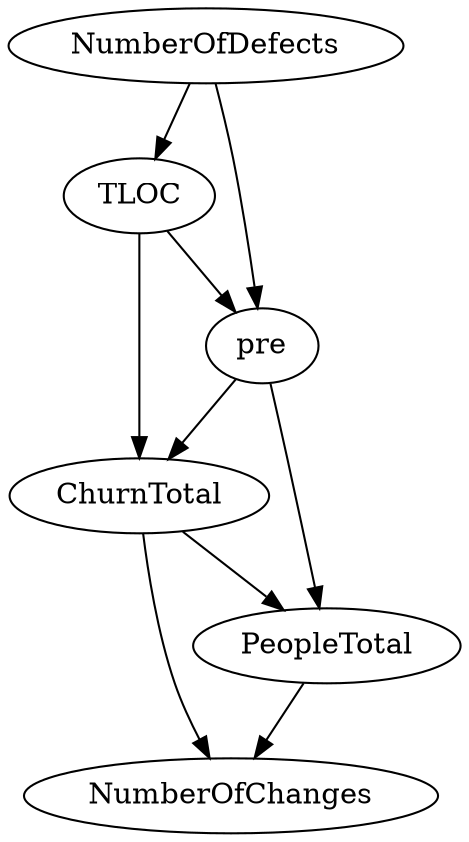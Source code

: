 digraph {
   PeopleTotal;
   NumberOfChanges;
   ChurnTotal;
   TLOC;
   pre;
   NumberOfDefects;
   PeopleTotal -> NumberOfChanges;
   ChurnTotal -> PeopleTotal;
   ChurnTotal -> NumberOfChanges;
   TLOC -> ChurnTotal;
   TLOC -> pre;
   pre -> PeopleTotal;
   pre -> ChurnTotal;
   NumberOfDefects -> TLOC;
   NumberOfDefects -> pre;
}
